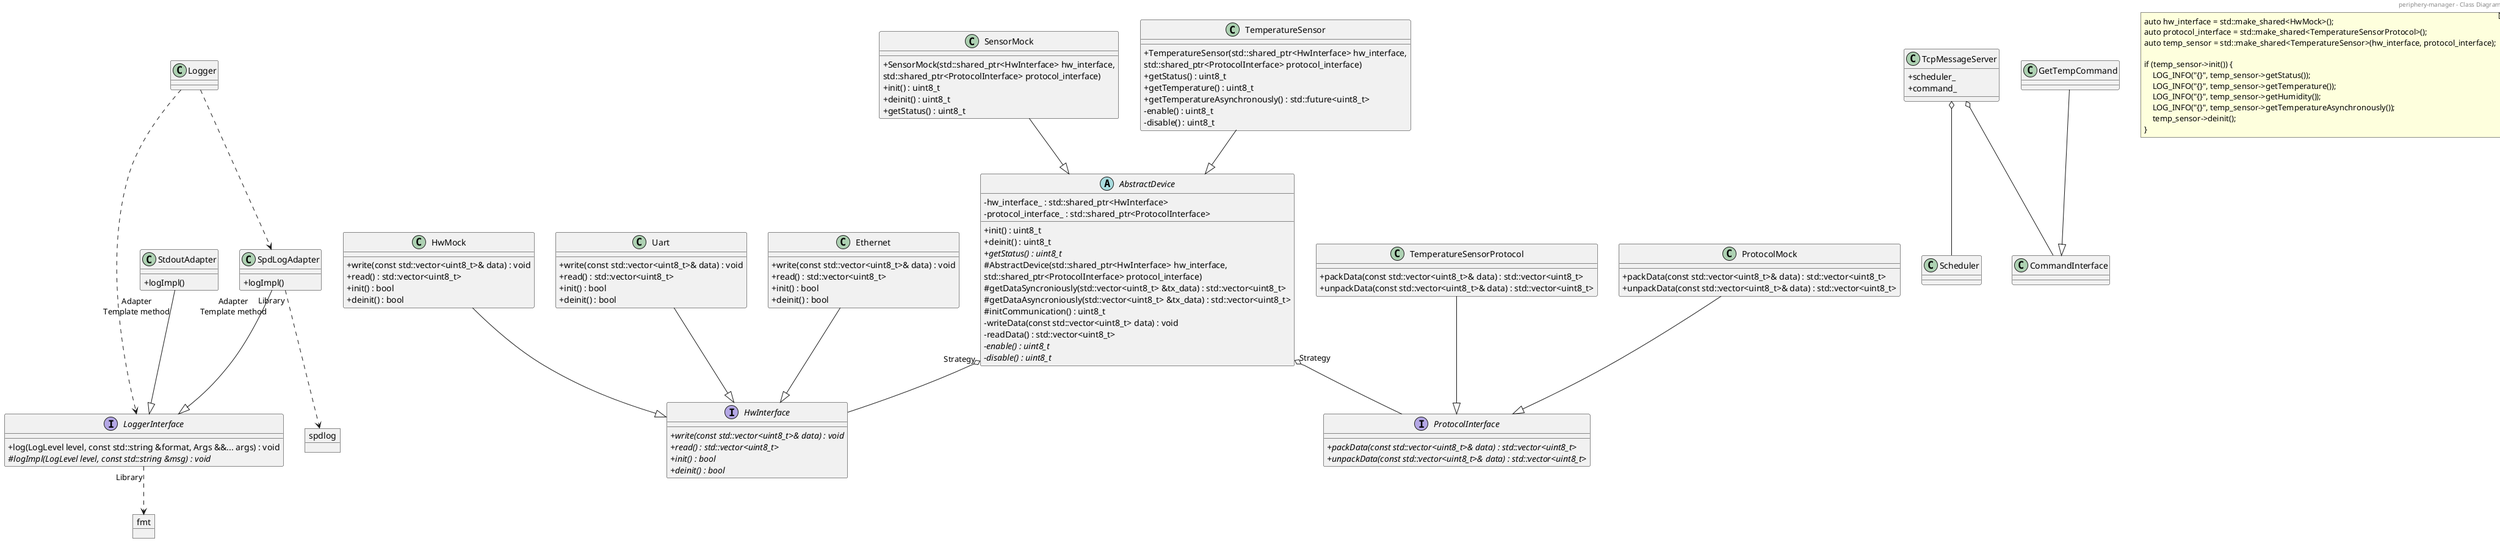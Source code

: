 @startuml periphery-manager
'https://plantuml.com/class-diagram
skinparam classAttributeIconSize 0

header
    periphery-manager - Class Diagram
endheader

'Classes

object spdlog {
}

object fmt {
}

interface LoggerInterface {
    +log(LogLevel level, const std::string &format, Args &&... args) : void
    #{abstract}logImpl(LogLevel level, const std::string &msg) : void
}

class Logger {
}

class SpdLogAdapter {
    +logImpl()
}

class StdoutAdapter {
    +logImpl()
}

abstract AbstractDevice {
    -hw_interface_ : std::shared_ptr<HwInterface>
    -protocol_interface_ : std::shared_ptr<ProtocolInterface>
    +init() : uint8_t
    +deinit() : uint8_t
    +{abstract}getStatus() : uint8_t
    #AbstractDevice(std::shared_ptr<HwInterface> hw_interface,
        std::shared_ptr<ProtocolInterface> protocol_interface)
    #getDataSyncroniously(std::vector<uint8_t> &tx_data) : std::vector<uint8_t>
    #getDataAsyncroniously(std::vector<uint8_t> &tx_data) : std::vector<uint8_t>
    #initCommunication() : uint8_t
    -writeData(const std::vector<uint8_t> data) : void
    -readData() : std::vector<uint8_t>
    -{abstract}enable() : uint8_t
    -{abstract}disable() : uint8_t
}

class SensorMock {
    +SensorMock(std::shared_ptr<HwInterface> hw_interface,
        std::shared_ptr<ProtocolInterface> protocol_interface)
    +init() : uint8_t
    +deinit() : uint8_t
    +getStatus() : uint8_t
}

class TemperatureSensor {
    +TemperatureSensor(std::shared_ptr<HwInterface> hw_interface,
        std::shared_ptr<ProtocolInterface> protocol_interface)
    +getStatus() : uint8_t
    +getTemperature() : uint8_t
    +getTemperatureAsynchronously() : std::future<uint8_t>
    -enable() : uint8_t
    -disable() : uint8_t
}

interface HwInterface {
    +{abstract} write(const std::vector<uint8_t>& data) : void
    +{abstract} read() : std::vector<uint8_t>
    +{abstract} init() : bool
    +{abstract} deinit() : bool
}

class HwMock {
    +write(const std::vector<uint8_t>& data) : void
    +read() : std::vector<uint8_t>
    +init() : bool
    +deinit() : bool
}

class Uart {
    +write(const std::vector<uint8_t>& data) : void
    +read() : std::vector<uint8_t>
    +init() : bool
    +deinit() : bool
}

class Ethernet {
    +write(const std::vector<uint8_t>& data) : void
    +read() : std::vector<uint8_t>
    +init() : bool
    +deinit() : bool
}

interface ProtocolInterface {
    +{abstract}packData(const std::vector<uint8_t>& data) : std::vector<uint8_t>
    +{abstract}unpackData(const std::vector<uint8_t>& data) : std::vector<uint8_t>
}

class TemperatureSensorProtocol {
    +packData(const std::vector<uint8_t>& data) : std::vector<uint8_t>
    +unpackData(const std::vector<uint8_t>& data) : std::vector<uint8_t>
}

class ProtocolMock {
    +packData(const std::vector<uint8_t>& data) : std::vector<uint8_t>
    +unpackData(const std::vector<uint8_t>& data) : std::vector<uint8_t>
}

'Relations

SensorMock --|> AbstractDevice
TemperatureSensor --|> AbstractDevice

AbstractDevice "Strategy" o-- HwInterface
AbstractDevice "Strategy" o-- ProtocolInterface

TemperatureSensorProtocol --|> ProtocolInterface
ProtocolMock --|> ProtocolInterface

HwMock --|> HwInterface
Uart --|> HwInterface
Ethernet --|> HwInterface

Logger ..> LoggerInterface
Logger ..> SpdLogAdapter
SpdLogAdapter "Library" ..> spdlog
LoggerInterface "Library" ..> fmt
SpdLogAdapter "Adapter\nTemplate method" --|> LoggerInterface
StdoutAdapter "Adapter\nTemplate method" --|> LoggerInterface

class TcpMessageServer {
    +scheduler_
    +command_
}

TcpMessageServer o-- Scheduler
TcpMessageServer o-- CommandInterface
GetTempCommand --|> CommandInterface

'Notes

note as UserCode
    auto hw_interface = std::make_shared<HwMock>();
    auto protocol_interface = std::make_shared<TemperatureSensorProtocol>();
    auto temp_sensor = std::make_shared<TemperatureSensor>(hw_interface, protocol_interface);

    if (temp_sensor->init()) {
        LOG_INFO("{}", temp_sensor->getStatus());
        LOG_INFO("{}", temp_sensor->getTemperature());
        LOG_INFO("{}", temp_sensor->getHumidity());
        LOG_INFO("{}", temp_sensor->getTemperatureAsynchronously());
        temp_sensor->deinit();
    }
end note

@enduml
